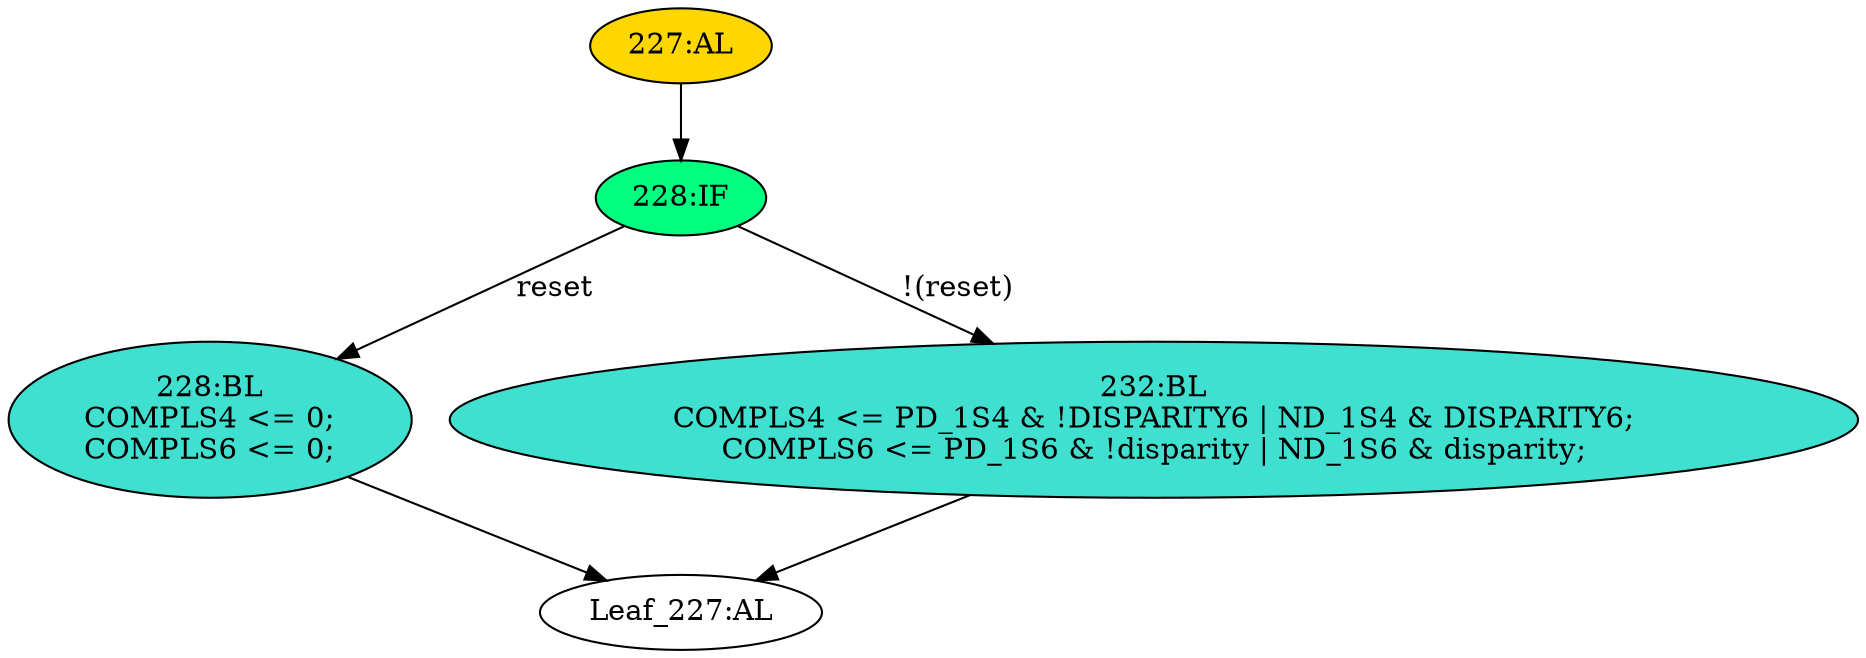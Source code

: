 strict digraph "" {
	node [label="\N"];
	"Leaf_227:AL"	 [def_var="['COMPLS4', 'COMPLS6']",
		label="Leaf_227:AL"];
	"228:IF"	 [ast="<pyverilog.vparser.ast.IfStatement object at 0x7f9359f3ebd0>",
		fillcolor=springgreen,
		label="228:IF",
		statements="[]",
		style=filled,
		typ=IfStatement];
	"228:BL"	 [ast="<pyverilog.vparser.ast.Block object at 0x7f9359ea2350>",
		fillcolor=turquoise,
		label="228:BL
COMPLS4 <= 0;
COMPLS6 <= 0;",
		statements="[<pyverilog.vparser.ast.NonblockingSubstitution object at 0x7f9359ea2390>, <pyverilog.vparser.ast.NonblockingSubstitution object \
at 0x7f9359ea24d0>]",
		style=filled,
		typ=Block];
	"228:IF" -> "228:BL"	 [cond="['reset']",
		label=reset,
		lineno=228];
	"232:BL"	 [ast="<pyverilog.vparser.ast.Block object at 0x7f9359f3ec50>",
		fillcolor=turquoise,
		label="232:BL
COMPLS4 <= PD_1S4 & !DISPARITY6 | ND_1S4 & DISPARITY6;
COMPLS6 <= PD_1S6 & !disparity | ND_1S6 & disparity;",
		statements="[<pyverilog.vparser.ast.NonblockingSubstitution object at 0x7f9359f3ec90>, <pyverilog.vparser.ast.NonblockingSubstitution object \
at 0x7f9359f3efd0>]",
		style=filled,
		typ=Block];
	"228:IF" -> "232:BL"	 [cond="['reset']",
		label="!(reset)",
		lineno=228];
	"227:AL"	 [ast="<pyverilog.vparser.ast.Always object at 0x7f9359ea2650>",
		clk_sens=True,
		fillcolor=gold,
		label="227:AL",
		sens="['SBYTECLK', 'reset']",
		statements="[]",
		style=filled,
		typ=Always,
		use_var="['reset', 'PD_1S6', 'PD_1S4', 'DISPARITY6', 'disparity', 'ND_1S4', 'ND_1S6']"];
	"227:AL" -> "228:IF"	 [cond="[]",
		lineno=None];
	"228:BL" -> "Leaf_227:AL"	 [cond="[]",
		lineno=None];
	"232:BL" -> "Leaf_227:AL"	 [cond="[]",
		lineno=None];
}
